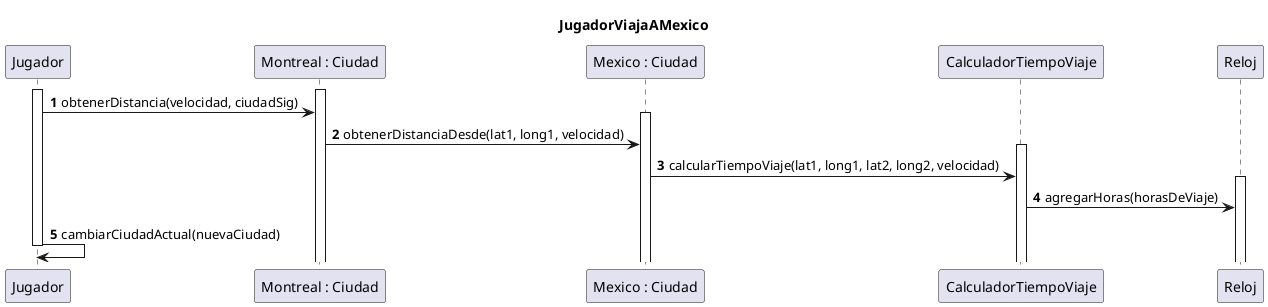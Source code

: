 @startuml

autonumber
title "JugadorViajaAMexico"
activate Jugador
'Jugador -> Jugador: viajar(ciudadMexico)  jugador.viajar(ciudadSig)
activate "Montreal : Ciudad"
Jugador -> "Montreal : Ciudad": obtenerDistancia(velocidad, ciudadSig)
activate "Mexico : Ciudad"
"Montreal : Ciudad" -> "Mexico : Ciudad": obtenerDistanciaDesde(lat1, long1, velocidad)
activate CalculadorTiempoViaje
"Mexico : Ciudad" -> CalculadorTiempoViaje: calcularTiempoViaje(lat1, long1, lat2, long2, velocidad)
activate Reloj
CalculadorTiempoViaje -> Reloj: agregarHoras(horasDeViaje)
'Calcula y lo cambia de acuerdo a su velocidad
Jugador -> Jugador: cambiarCiudadActual(nuevaCiudad)


deactivate Jugador


/'
En realidad en vez de pedir la cantidad de km, podemos pasarle la velocidad
a la ciudad y que calcule el tiempo de viaje
Delegar a una nueva clase CalculadorTiempoViaje(lat1, long1, lat2, long2, valocidad)
'/

@enduml